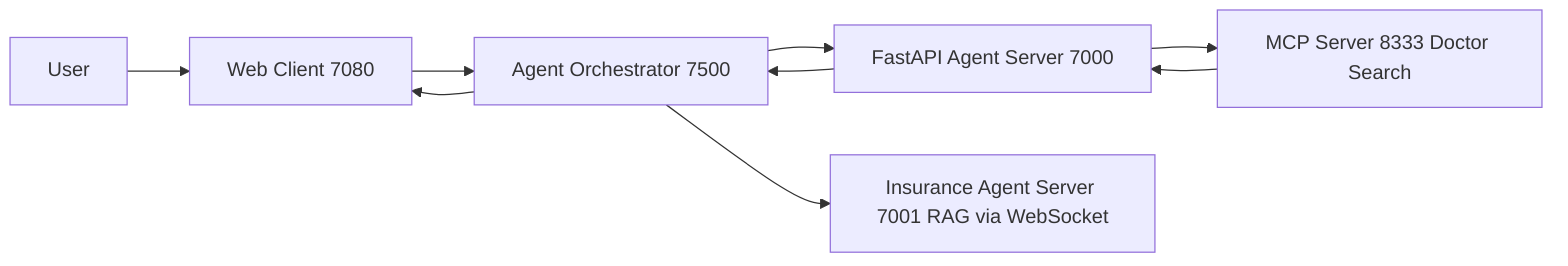 flowchart LR
  U[User];
  W[Web Client 7080];
  O[Agent Orchestrator 7500];
  F[FastAPI Agent Server 7000];
  I[Insurance Agent Server 7001 RAG via WebSocket];
  M[MCP Server 8333 Doctor Search];

  U --> W;
  W --> O;
  O --> F;
  O --> I;
  F --> M;
  M --> F;
  F --> O;
  O --> W;